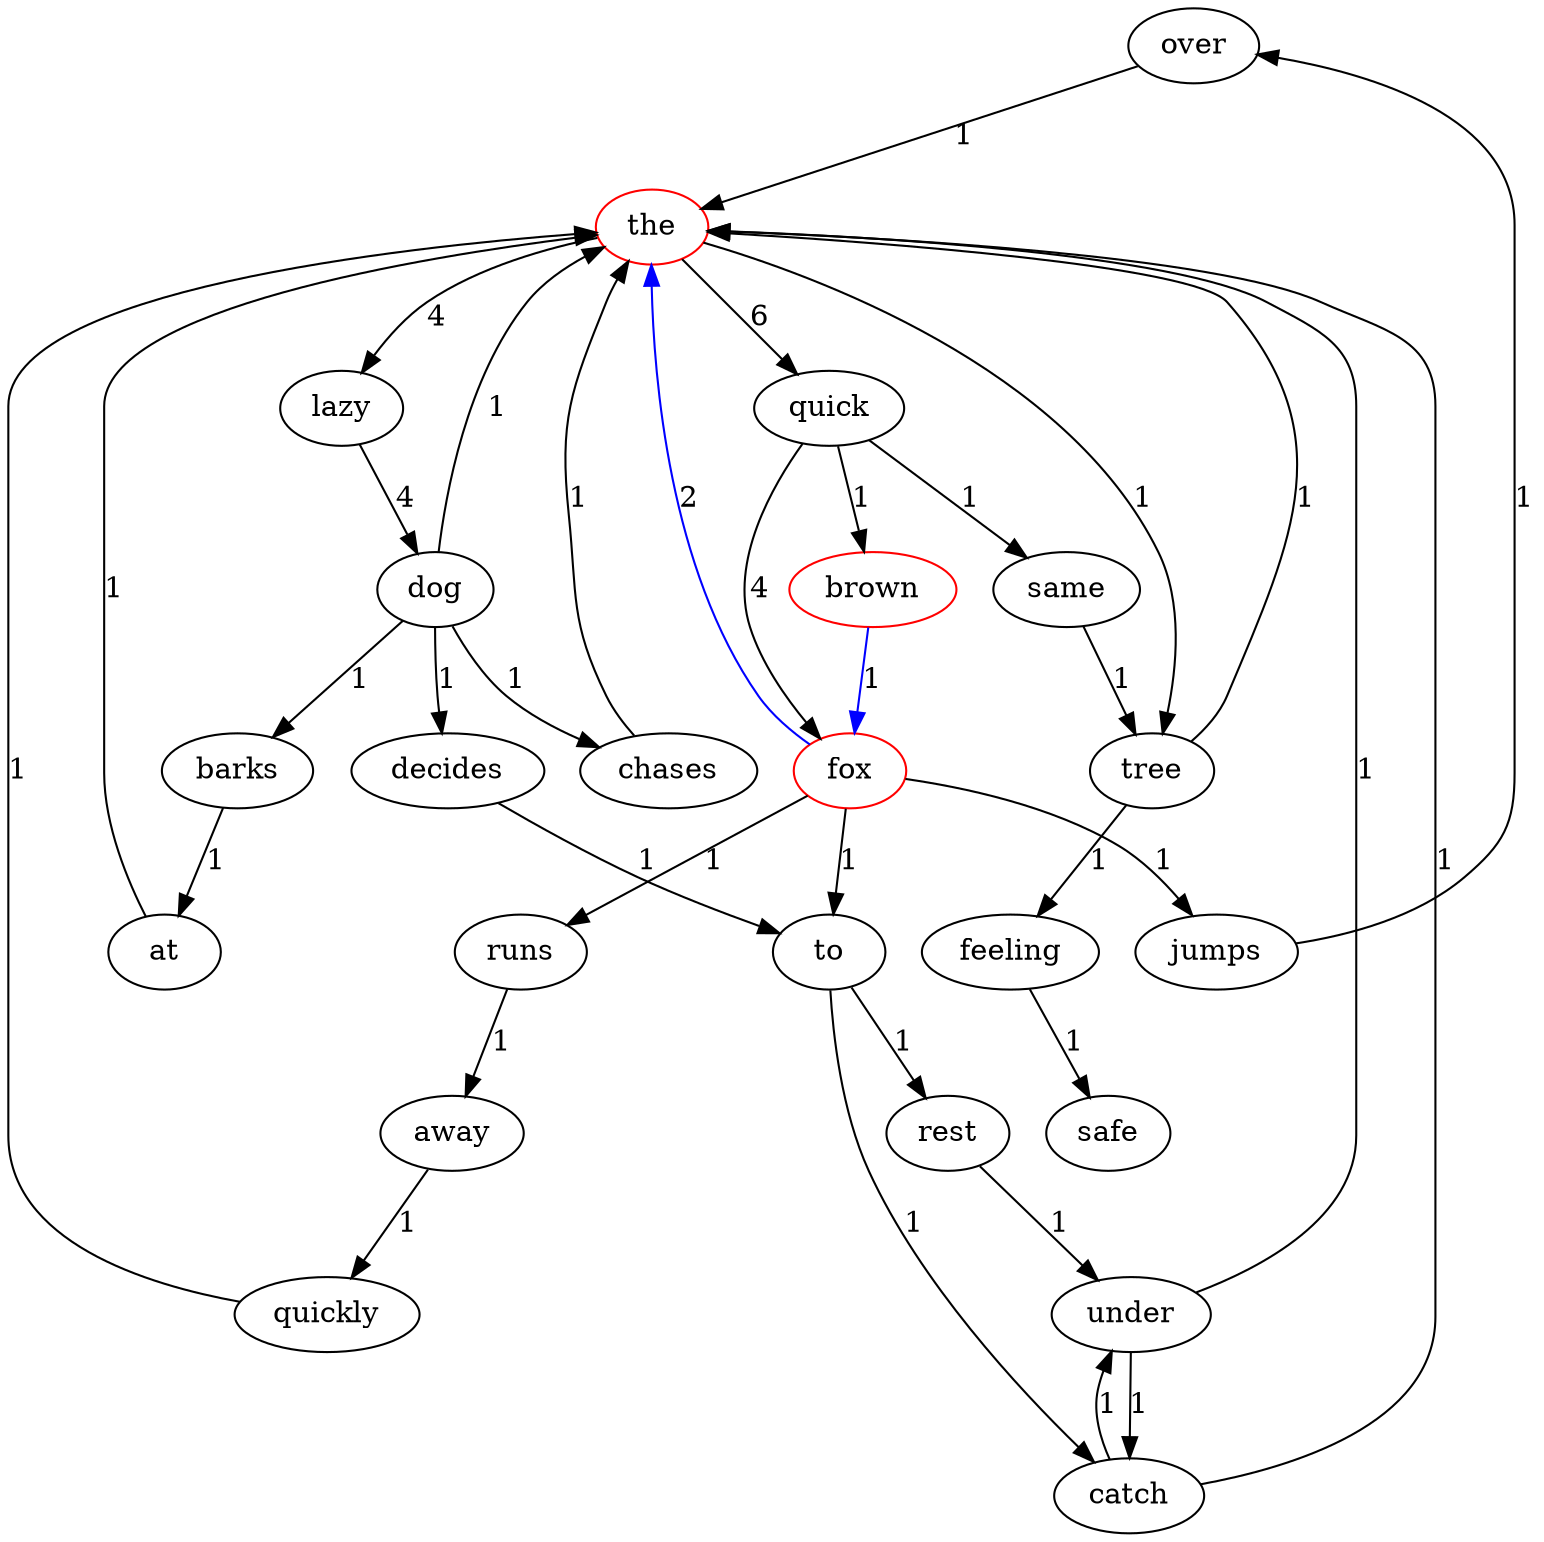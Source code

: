 digraph G{
over;
rest;
quick;
away;
lazy;
quickly;
decides;
tree;
jumps;
barks;
feeling;
brown [color=red];
fox [color=red];
the [color=red];
chases;
same;
at;
safe;
to;
catch;
under;
dog;
runs;
over->the[label=1];
rest->under[label=1];
quick->same[label=1];
quick->brown[label=1];
quick->fox[label=4];
away->quickly[label=1];
lazy->dog[label=4];
quickly->the[label=1];
decides->to[label=1];
tree->the[label=1];
tree->feeling[label=1];
jumps->over[label=1];
barks->at[label=1];
feeling->safe[label=1];
brown->fox[label=1, color=blue];
fox->the[label=2, color=blue];
fox->jumps[label=1];
fox->to[label=1];
fox->runs[label=1];
the->quick[label=6];
the->lazy[label=4];
the->tree[label=1];
chases->the[label=1];
at->the[label=1];
same->tree[label=1];
to->rest[label=1];
to->catch[label=1];
catch->the[label=1];
catch->under[label=1];
under->the[label=1];
under->catch[label=1];
dog->the[label=1];
dog->chases[label=1];
dog->decides[label=1];
dog->barks[label=1];
runs->away[label=1];
}
